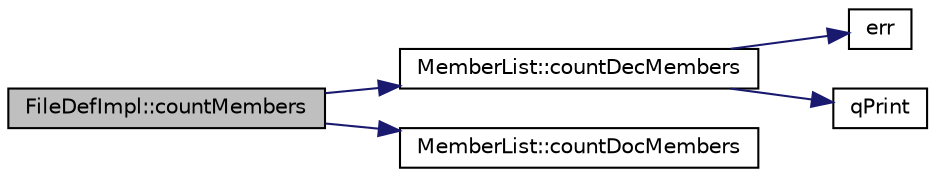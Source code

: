digraph "FileDefImpl::countMembers"
{
 // LATEX_PDF_SIZE
  edge [fontname="Helvetica",fontsize="10",labelfontname="Helvetica",labelfontsize="10"];
  node [fontname="Helvetica",fontsize="10",shape=record];
  rankdir="LR";
  Node1 [label="FileDefImpl::countMembers",height=0.2,width=0.4,color="black", fillcolor="grey75", style="filled", fontcolor="black",tooltip=" "];
  Node1 -> Node2 [color="midnightblue",fontsize="10",style="solid",fontname="Helvetica"];
  Node2 [label="MemberList::countDecMembers",height=0.2,width=0.4,color="black", fillcolor="white", style="filled",URL="$classMemberList.html#a393ee5dda002be396f08d4d473afedd9",tooltip=" "];
  Node2 -> Node3 [color="midnightblue",fontsize="10",style="solid",fontname="Helvetica"];
  Node3 [label="err",height=0.2,width=0.4,color="black", fillcolor="white", style="filled",URL="$message_8cpp.html#aede5746344fdce99647541101eaa7f06",tooltip=" "];
  Node2 -> Node4 [color="midnightblue",fontsize="10",style="solid",fontname="Helvetica"];
  Node4 [label="qPrint",height=0.2,width=0.4,color="black", fillcolor="white", style="filled",URL="$qcstring_8h.html#a9851ebb5ae2f65b4d2b1d08421edbfd2",tooltip=" "];
  Node1 -> Node5 [color="midnightblue",fontsize="10",style="solid",fontname="Helvetica"];
  Node5 [label="MemberList::countDocMembers",height=0.2,width=0.4,color="black", fillcolor="white", style="filled",URL="$classMemberList.html#abca221290e11d876fe4eade22711b9e5",tooltip=" "];
}

